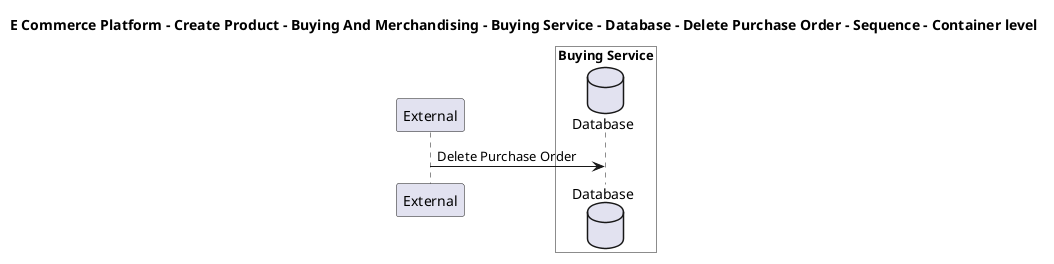 @startuml

title E Commerce Platform - Create Product - Buying And Merchandising - Buying Service - Database - Delete Purchase Order - Sequence - Container level

participant "External" as C4InterFlow.SoftwareSystems.ExternalSystem

box "Buying Service" #White
    database "Database" as ECommercePlatform.CreateProduct.BuyingAndMerchandising.SoftwareSystems.BuyingService.Containers.Database
end box


C4InterFlow.SoftwareSystems.ExternalSystem -> ECommercePlatform.CreateProduct.BuyingAndMerchandising.SoftwareSystems.BuyingService.Containers.Database : Delete Purchase Order


@enduml
